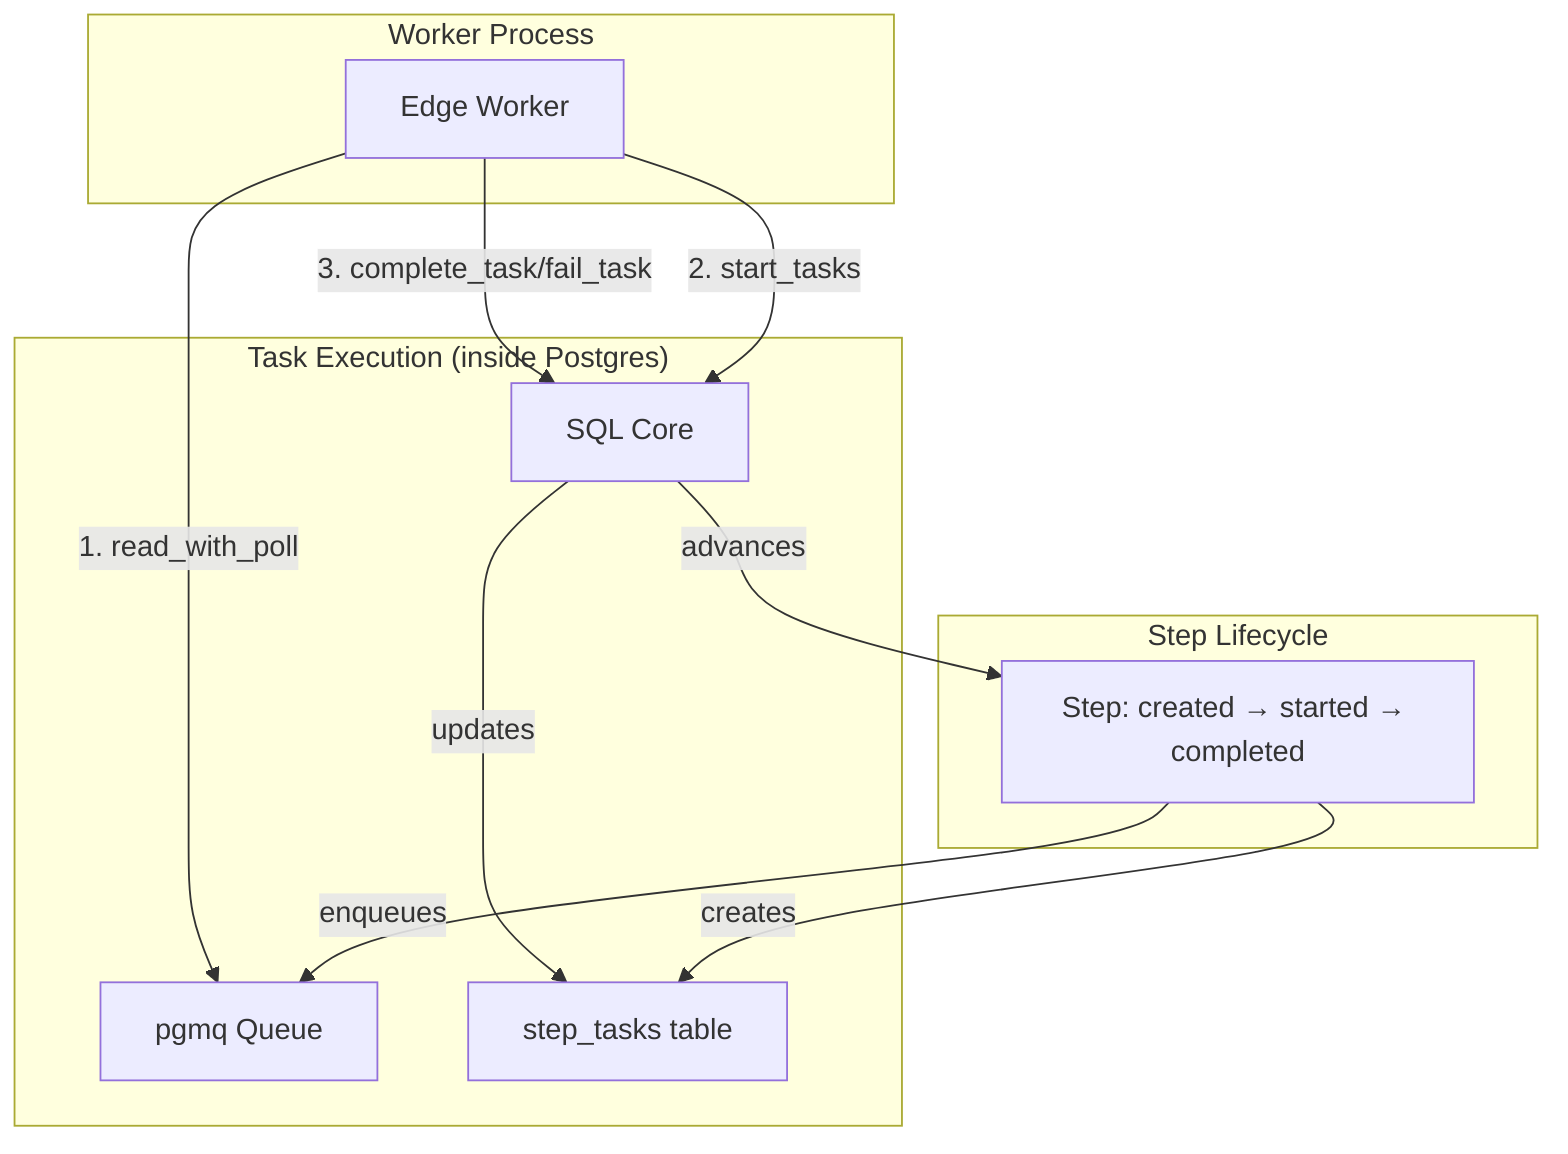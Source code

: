 graph TD
    subgraph "Step Lifecycle"
      STEP["Step: created → started → completed"]
    end
    subgraph "Task Execution (inside Postgres)"
      QUEUE["pgmq Queue"]
      CORE["SQL Core"]
      TASKS["step_tasks table"]
    end
    subgraph "Worker Process"
      WORKER["Edge Worker"]
    end
    
    STEP -->|creates| TASKS
    STEP -->|enqueues| QUEUE
    
    WORKER -->|1. read_with_poll| QUEUE
    WORKER -->|2. start_tasks| CORE
    WORKER -->|3. complete_task/fail_task| CORE
    
    CORE -->|updates| TASKS
    CORE -->|advances| STEP